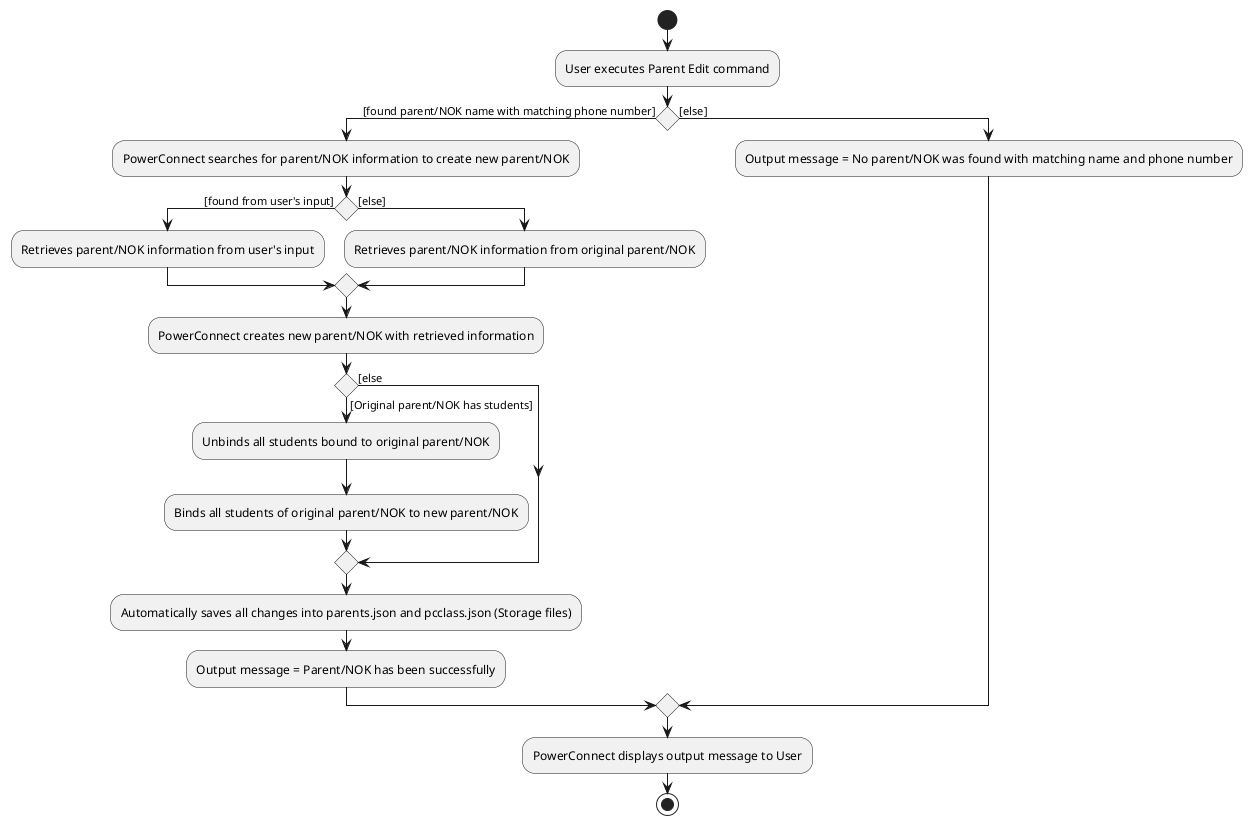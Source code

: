 @startuml
start
:User executes Parent Edit command;

if () then ([found parent/NOK name with matching phone number])
    :PowerConnect searches for parent/NOK information to create new parent/NOK;
    if () then ([found from user's input])
        :Retrieves parent/NOK information from user's input;
    else ([else])
        :Retrieves parent/NOK information from original parent/NOK;
    endif
    :PowerConnect creates new parent/NOK with retrieved information;
        if () then ([Original parent/NOK has students])
            :Unbinds all students bound to original parent/NOK;
            :Binds all students of original parent/NOK to new parent/NOK;
        else ([else)
        endif
    :Automatically saves all changes into parents.json and pcclass.json (Storage files);
    :Output message = Parent/NOK has been successfully;
else ([else])
    :Output message = No parent/NOK was found with matching name and phone number;
endif
    :PowerConnect displays output message to User;
stop
@enduml
